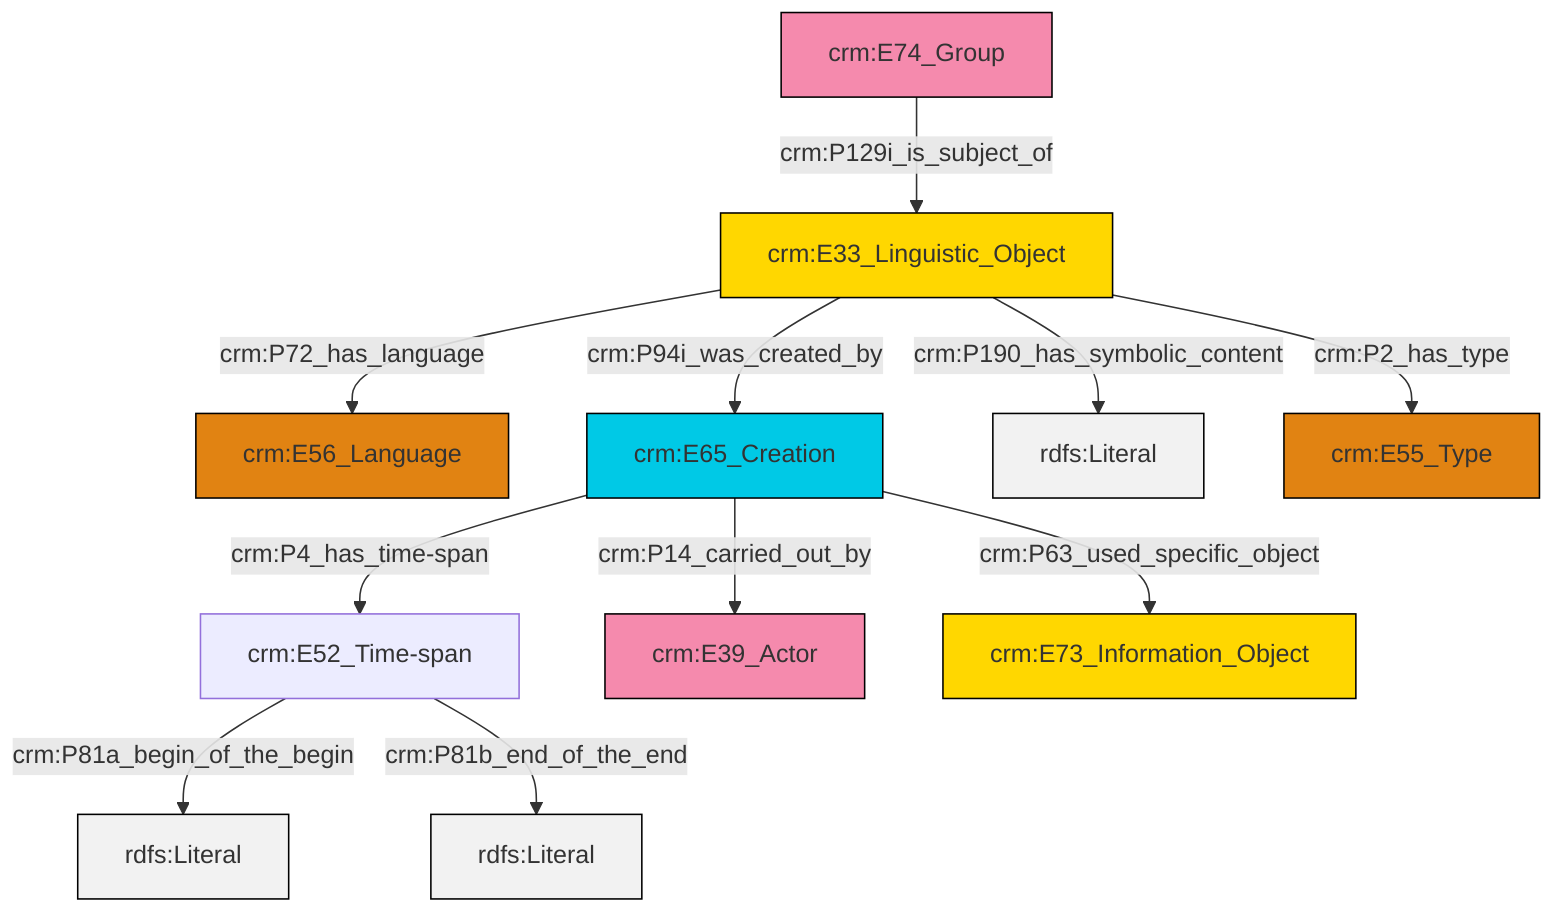 graph TD
classDef Literal fill:#f2f2f2,stroke:#000000;
classDef CRM_Entity fill:#FFFFFF,stroke:#000000;
classDef Temporal_Entity fill:#00C9E6, stroke:#000000;
classDef Type fill:#E18312, stroke:#000000;
classDef Time-Span fill:#2C9C91, stroke:#000000;
classDef Appellation fill:#FFEB7F, stroke:#000000;
classDef Place fill:#008836, stroke:#000000;
classDef Persistent_Item fill:#B266B2, stroke:#000000;
classDef Conceptual_Object fill:#FFD700, stroke:#000000;
classDef Physical_Thing fill:#D2B48C, stroke:#000000;
classDef Actor fill:#f58aad, stroke:#000000;
classDef PC_Classes fill:#4ce600, stroke:#000000;
classDef Multi fill:#cccccc,stroke:#000000;

2["crm:E33_Linguistic_Object"]:::Conceptual_Object -->|crm:P72_has_language| 3["crm:E56_Language"]:::Type
2["crm:E33_Linguistic_Object"]:::Conceptual_Object -->|crm:P94i_was_created_by| 6["crm:E65_Creation"]:::Temporal_Entity
2["crm:E33_Linguistic_Object"]:::Conceptual_Object -->|crm:P190_has_symbolic_content| 8[rdfs:Literal]:::Literal
12["crm:E74_Group"]:::Actor -->|crm:P129i_is_subject_of| 2["crm:E33_Linguistic_Object"]:::Conceptual_Object
6["crm:E65_Creation"]:::Temporal_Entity -->|crm:P4_has_time-span| 0["crm:E52_Time-span"]:::Default
0["crm:E52_Time-span"]:::Default -->|crm:P81a_begin_of_the_begin| 16[rdfs:Literal]:::Literal
0["crm:E52_Time-span"]:::Default -->|crm:P81b_end_of_the_end| 18[rdfs:Literal]:::Literal
2["crm:E33_Linguistic_Object"]:::Conceptual_Object -->|crm:P2_has_type| 14["crm:E55_Type"]:::Type
6["crm:E65_Creation"]:::Temporal_Entity -->|crm:P63_used_specific_object| 10["crm:E73_Information_Object"]:::Conceptual_Object
6["crm:E65_Creation"]:::Temporal_Entity -->|crm:P14_carried_out_by| 4["crm:E39_Actor"]:::Actor